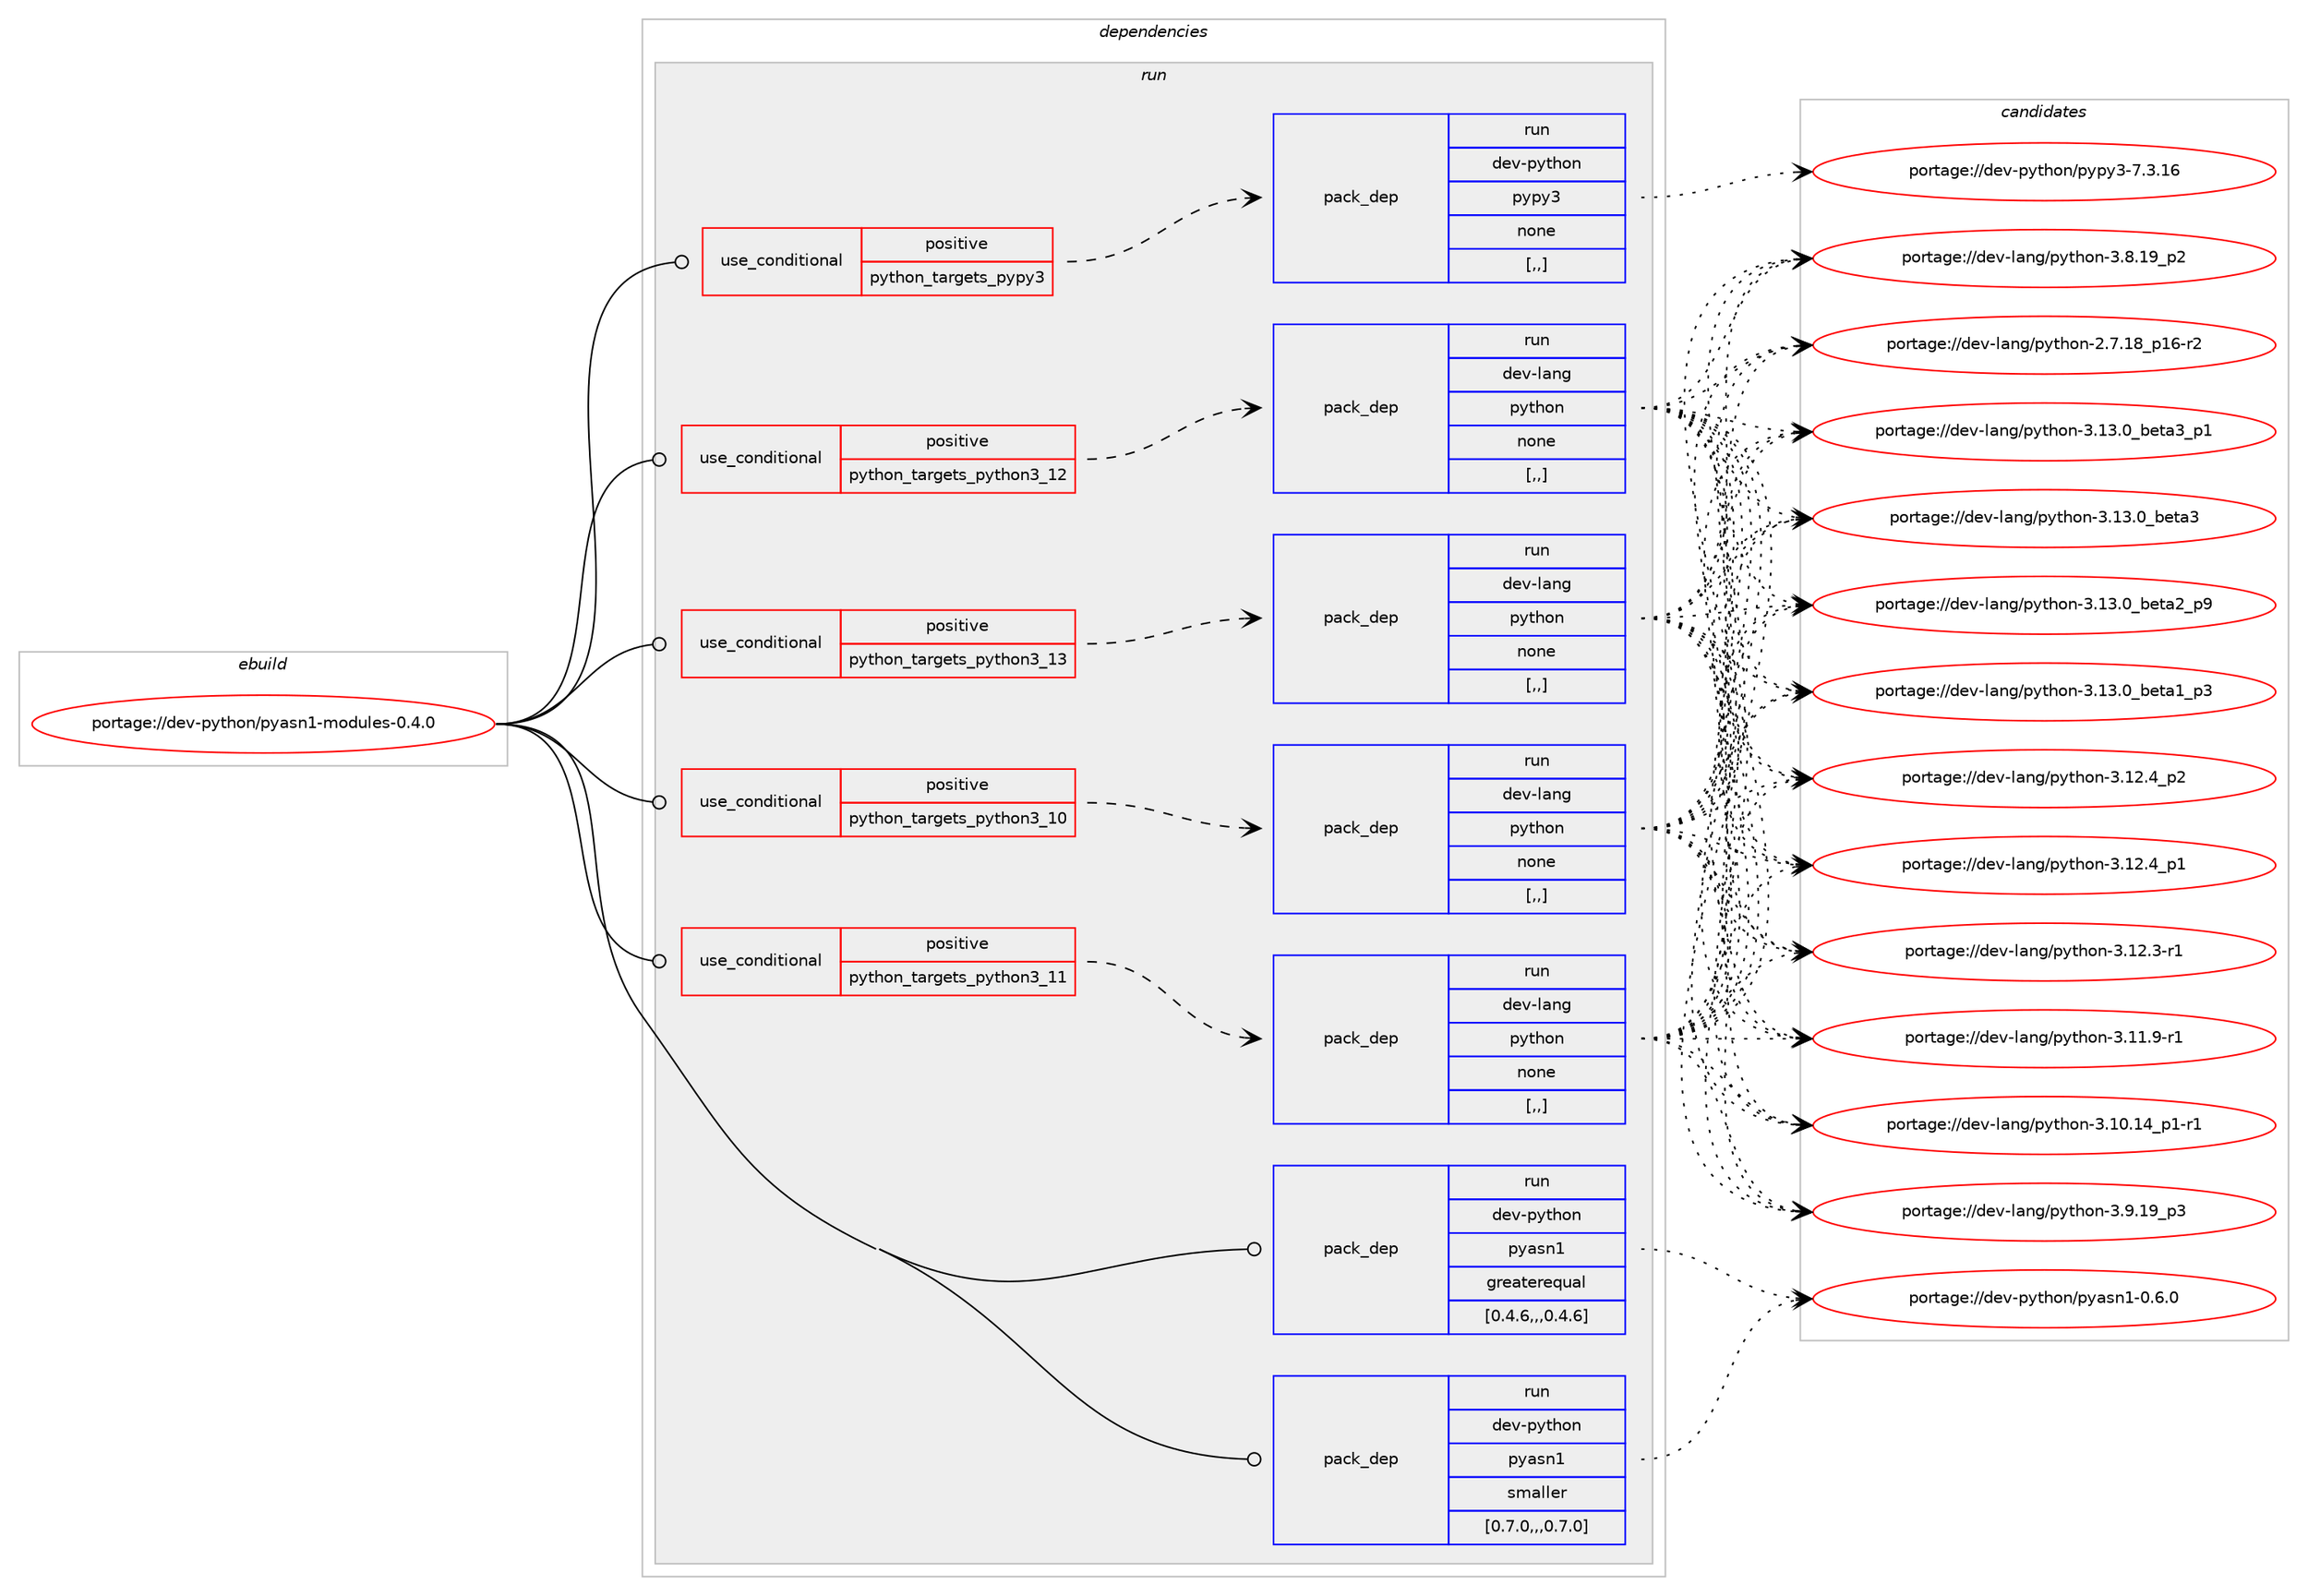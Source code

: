 digraph prolog {

# *************
# Graph options
# *************

newrank=true;
concentrate=true;
compound=true;
graph [rankdir=LR,fontname=Helvetica,fontsize=10,ranksep=1.5];#, ranksep=2.5, nodesep=0.2];
edge  [arrowhead=vee];
node  [fontname=Helvetica,fontsize=10];

# **********
# The ebuild
# **********

subgraph cluster_leftcol {
color=gray;
rank=same;
label=<<i>ebuild</i>>;
id [label="portage://dev-python/pyasn1-modules-0.4.0", color=red, width=4, href="../dev-python/pyasn1-modules-0.4.0.svg"];
}

# ****************
# The dependencies
# ****************

subgraph cluster_midcol {
color=gray;
label=<<i>dependencies</i>>;
subgraph cluster_compile {
fillcolor="#eeeeee";
style=filled;
label=<<i>compile</i>>;
}
subgraph cluster_compileandrun {
fillcolor="#eeeeee";
style=filled;
label=<<i>compile and run</i>>;
}
subgraph cluster_run {
fillcolor="#eeeeee";
style=filled;
label=<<i>run</i>>;
subgraph cond36198 {
dependency154666 [label=<<TABLE BORDER="0" CELLBORDER="1" CELLSPACING="0" CELLPADDING="4"><TR><TD ROWSPAN="3" CELLPADDING="10">use_conditional</TD></TR><TR><TD>positive</TD></TR><TR><TD>python_targets_pypy3</TD></TR></TABLE>>, shape=none, color=red];
subgraph pack117231 {
dependency154667 [label=<<TABLE BORDER="0" CELLBORDER="1" CELLSPACING="0" CELLPADDING="4" WIDTH="220"><TR><TD ROWSPAN="6" CELLPADDING="30">pack_dep</TD></TR><TR><TD WIDTH="110">run</TD></TR><TR><TD>dev-python</TD></TR><TR><TD>pypy3</TD></TR><TR><TD>none</TD></TR><TR><TD>[,,]</TD></TR></TABLE>>, shape=none, color=blue];
}
dependency154666:e -> dependency154667:w [weight=20,style="dashed",arrowhead="vee"];
}
id:e -> dependency154666:w [weight=20,style="solid",arrowhead="odot"];
subgraph cond36199 {
dependency154668 [label=<<TABLE BORDER="0" CELLBORDER="1" CELLSPACING="0" CELLPADDING="4"><TR><TD ROWSPAN="3" CELLPADDING="10">use_conditional</TD></TR><TR><TD>positive</TD></TR><TR><TD>python_targets_python3_10</TD></TR></TABLE>>, shape=none, color=red];
subgraph pack117232 {
dependency154669 [label=<<TABLE BORDER="0" CELLBORDER="1" CELLSPACING="0" CELLPADDING="4" WIDTH="220"><TR><TD ROWSPAN="6" CELLPADDING="30">pack_dep</TD></TR><TR><TD WIDTH="110">run</TD></TR><TR><TD>dev-lang</TD></TR><TR><TD>python</TD></TR><TR><TD>none</TD></TR><TR><TD>[,,]</TD></TR></TABLE>>, shape=none, color=blue];
}
dependency154668:e -> dependency154669:w [weight=20,style="dashed",arrowhead="vee"];
}
id:e -> dependency154668:w [weight=20,style="solid",arrowhead="odot"];
subgraph cond36200 {
dependency154670 [label=<<TABLE BORDER="0" CELLBORDER="1" CELLSPACING="0" CELLPADDING="4"><TR><TD ROWSPAN="3" CELLPADDING="10">use_conditional</TD></TR><TR><TD>positive</TD></TR><TR><TD>python_targets_python3_11</TD></TR></TABLE>>, shape=none, color=red];
subgraph pack117233 {
dependency154671 [label=<<TABLE BORDER="0" CELLBORDER="1" CELLSPACING="0" CELLPADDING="4" WIDTH="220"><TR><TD ROWSPAN="6" CELLPADDING="30">pack_dep</TD></TR><TR><TD WIDTH="110">run</TD></TR><TR><TD>dev-lang</TD></TR><TR><TD>python</TD></TR><TR><TD>none</TD></TR><TR><TD>[,,]</TD></TR></TABLE>>, shape=none, color=blue];
}
dependency154670:e -> dependency154671:w [weight=20,style="dashed",arrowhead="vee"];
}
id:e -> dependency154670:w [weight=20,style="solid",arrowhead="odot"];
subgraph cond36201 {
dependency154672 [label=<<TABLE BORDER="0" CELLBORDER="1" CELLSPACING="0" CELLPADDING="4"><TR><TD ROWSPAN="3" CELLPADDING="10">use_conditional</TD></TR><TR><TD>positive</TD></TR><TR><TD>python_targets_python3_12</TD></TR></TABLE>>, shape=none, color=red];
subgraph pack117234 {
dependency154673 [label=<<TABLE BORDER="0" CELLBORDER="1" CELLSPACING="0" CELLPADDING="4" WIDTH="220"><TR><TD ROWSPAN="6" CELLPADDING="30">pack_dep</TD></TR><TR><TD WIDTH="110">run</TD></TR><TR><TD>dev-lang</TD></TR><TR><TD>python</TD></TR><TR><TD>none</TD></TR><TR><TD>[,,]</TD></TR></TABLE>>, shape=none, color=blue];
}
dependency154672:e -> dependency154673:w [weight=20,style="dashed",arrowhead="vee"];
}
id:e -> dependency154672:w [weight=20,style="solid",arrowhead="odot"];
subgraph cond36202 {
dependency154674 [label=<<TABLE BORDER="0" CELLBORDER="1" CELLSPACING="0" CELLPADDING="4"><TR><TD ROWSPAN="3" CELLPADDING="10">use_conditional</TD></TR><TR><TD>positive</TD></TR><TR><TD>python_targets_python3_13</TD></TR></TABLE>>, shape=none, color=red];
subgraph pack117235 {
dependency154675 [label=<<TABLE BORDER="0" CELLBORDER="1" CELLSPACING="0" CELLPADDING="4" WIDTH="220"><TR><TD ROWSPAN="6" CELLPADDING="30">pack_dep</TD></TR><TR><TD WIDTH="110">run</TD></TR><TR><TD>dev-lang</TD></TR><TR><TD>python</TD></TR><TR><TD>none</TD></TR><TR><TD>[,,]</TD></TR></TABLE>>, shape=none, color=blue];
}
dependency154674:e -> dependency154675:w [weight=20,style="dashed",arrowhead="vee"];
}
id:e -> dependency154674:w [weight=20,style="solid",arrowhead="odot"];
subgraph pack117236 {
dependency154676 [label=<<TABLE BORDER="0" CELLBORDER="1" CELLSPACING="0" CELLPADDING="4" WIDTH="220"><TR><TD ROWSPAN="6" CELLPADDING="30">pack_dep</TD></TR><TR><TD WIDTH="110">run</TD></TR><TR><TD>dev-python</TD></TR><TR><TD>pyasn1</TD></TR><TR><TD>greaterequal</TD></TR><TR><TD>[0.4.6,,,0.4.6]</TD></TR></TABLE>>, shape=none, color=blue];
}
id:e -> dependency154676:w [weight=20,style="solid",arrowhead="odot"];
subgraph pack117237 {
dependency154677 [label=<<TABLE BORDER="0" CELLBORDER="1" CELLSPACING="0" CELLPADDING="4" WIDTH="220"><TR><TD ROWSPAN="6" CELLPADDING="30">pack_dep</TD></TR><TR><TD WIDTH="110">run</TD></TR><TR><TD>dev-python</TD></TR><TR><TD>pyasn1</TD></TR><TR><TD>smaller</TD></TR><TR><TD>[0.7.0,,,0.7.0]</TD></TR></TABLE>>, shape=none, color=blue];
}
id:e -> dependency154677:w [weight=20,style="solid",arrowhead="odot"];
}
}

# **************
# The candidates
# **************

subgraph cluster_choices {
rank=same;
color=gray;
label=<<i>candidates</i>>;

subgraph choice117231 {
color=black;
nodesep=1;
choice10010111845112121116104111110471121211121215145554651464954 [label="portage://dev-python/pypy3-7.3.16", color=red, width=4,href="../dev-python/pypy3-7.3.16.svg"];
dependency154667:e -> choice10010111845112121116104111110471121211121215145554651464954:w [style=dotted,weight="100"];
}
subgraph choice117232 {
color=black;
nodesep=1;
choice10010111845108971101034711212111610411111045514649514648959810111697519511249 [label="portage://dev-lang/python-3.13.0_beta3_p1", color=red, width=4,href="../dev-lang/python-3.13.0_beta3_p1.svg"];
choice1001011184510897110103471121211161041111104551464951464895981011169751 [label="portage://dev-lang/python-3.13.0_beta3", color=red, width=4,href="../dev-lang/python-3.13.0_beta3.svg"];
choice10010111845108971101034711212111610411111045514649514648959810111697509511257 [label="portage://dev-lang/python-3.13.0_beta2_p9", color=red, width=4,href="../dev-lang/python-3.13.0_beta2_p9.svg"];
choice10010111845108971101034711212111610411111045514649514648959810111697499511251 [label="portage://dev-lang/python-3.13.0_beta1_p3", color=red, width=4,href="../dev-lang/python-3.13.0_beta1_p3.svg"];
choice100101118451089711010347112121116104111110455146495046529511250 [label="portage://dev-lang/python-3.12.4_p2", color=red, width=4,href="../dev-lang/python-3.12.4_p2.svg"];
choice100101118451089711010347112121116104111110455146495046529511249 [label="portage://dev-lang/python-3.12.4_p1", color=red, width=4,href="../dev-lang/python-3.12.4_p1.svg"];
choice100101118451089711010347112121116104111110455146495046514511449 [label="portage://dev-lang/python-3.12.3-r1", color=red, width=4,href="../dev-lang/python-3.12.3-r1.svg"];
choice100101118451089711010347112121116104111110455146494946574511449 [label="portage://dev-lang/python-3.11.9-r1", color=red, width=4,href="../dev-lang/python-3.11.9-r1.svg"];
choice100101118451089711010347112121116104111110455146494846495295112494511449 [label="portage://dev-lang/python-3.10.14_p1-r1", color=red, width=4,href="../dev-lang/python-3.10.14_p1-r1.svg"];
choice100101118451089711010347112121116104111110455146574649579511251 [label="portage://dev-lang/python-3.9.19_p3", color=red, width=4,href="../dev-lang/python-3.9.19_p3.svg"];
choice100101118451089711010347112121116104111110455146564649579511250 [label="portage://dev-lang/python-3.8.19_p2", color=red, width=4,href="../dev-lang/python-3.8.19_p2.svg"];
choice100101118451089711010347112121116104111110455046554649569511249544511450 [label="portage://dev-lang/python-2.7.18_p16-r2", color=red, width=4,href="../dev-lang/python-2.7.18_p16-r2.svg"];
dependency154669:e -> choice10010111845108971101034711212111610411111045514649514648959810111697519511249:w [style=dotted,weight="100"];
dependency154669:e -> choice1001011184510897110103471121211161041111104551464951464895981011169751:w [style=dotted,weight="100"];
dependency154669:e -> choice10010111845108971101034711212111610411111045514649514648959810111697509511257:w [style=dotted,weight="100"];
dependency154669:e -> choice10010111845108971101034711212111610411111045514649514648959810111697499511251:w [style=dotted,weight="100"];
dependency154669:e -> choice100101118451089711010347112121116104111110455146495046529511250:w [style=dotted,weight="100"];
dependency154669:e -> choice100101118451089711010347112121116104111110455146495046529511249:w [style=dotted,weight="100"];
dependency154669:e -> choice100101118451089711010347112121116104111110455146495046514511449:w [style=dotted,weight="100"];
dependency154669:e -> choice100101118451089711010347112121116104111110455146494946574511449:w [style=dotted,weight="100"];
dependency154669:e -> choice100101118451089711010347112121116104111110455146494846495295112494511449:w [style=dotted,weight="100"];
dependency154669:e -> choice100101118451089711010347112121116104111110455146574649579511251:w [style=dotted,weight="100"];
dependency154669:e -> choice100101118451089711010347112121116104111110455146564649579511250:w [style=dotted,weight="100"];
dependency154669:e -> choice100101118451089711010347112121116104111110455046554649569511249544511450:w [style=dotted,weight="100"];
}
subgraph choice117233 {
color=black;
nodesep=1;
choice10010111845108971101034711212111610411111045514649514648959810111697519511249 [label="portage://dev-lang/python-3.13.0_beta3_p1", color=red, width=4,href="../dev-lang/python-3.13.0_beta3_p1.svg"];
choice1001011184510897110103471121211161041111104551464951464895981011169751 [label="portage://dev-lang/python-3.13.0_beta3", color=red, width=4,href="../dev-lang/python-3.13.0_beta3.svg"];
choice10010111845108971101034711212111610411111045514649514648959810111697509511257 [label="portage://dev-lang/python-3.13.0_beta2_p9", color=red, width=4,href="../dev-lang/python-3.13.0_beta2_p9.svg"];
choice10010111845108971101034711212111610411111045514649514648959810111697499511251 [label="portage://dev-lang/python-3.13.0_beta1_p3", color=red, width=4,href="../dev-lang/python-3.13.0_beta1_p3.svg"];
choice100101118451089711010347112121116104111110455146495046529511250 [label="portage://dev-lang/python-3.12.4_p2", color=red, width=4,href="../dev-lang/python-3.12.4_p2.svg"];
choice100101118451089711010347112121116104111110455146495046529511249 [label="portage://dev-lang/python-3.12.4_p1", color=red, width=4,href="../dev-lang/python-3.12.4_p1.svg"];
choice100101118451089711010347112121116104111110455146495046514511449 [label="portage://dev-lang/python-3.12.3-r1", color=red, width=4,href="../dev-lang/python-3.12.3-r1.svg"];
choice100101118451089711010347112121116104111110455146494946574511449 [label="portage://dev-lang/python-3.11.9-r1", color=red, width=4,href="../dev-lang/python-3.11.9-r1.svg"];
choice100101118451089711010347112121116104111110455146494846495295112494511449 [label="portage://dev-lang/python-3.10.14_p1-r1", color=red, width=4,href="../dev-lang/python-3.10.14_p1-r1.svg"];
choice100101118451089711010347112121116104111110455146574649579511251 [label="portage://dev-lang/python-3.9.19_p3", color=red, width=4,href="../dev-lang/python-3.9.19_p3.svg"];
choice100101118451089711010347112121116104111110455146564649579511250 [label="portage://dev-lang/python-3.8.19_p2", color=red, width=4,href="../dev-lang/python-3.8.19_p2.svg"];
choice100101118451089711010347112121116104111110455046554649569511249544511450 [label="portage://dev-lang/python-2.7.18_p16-r2", color=red, width=4,href="../dev-lang/python-2.7.18_p16-r2.svg"];
dependency154671:e -> choice10010111845108971101034711212111610411111045514649514648959810111697519511249:w [style=dotted,weight="100"];
dependency154671:e -> choice1001011184510897110103471121211161041111104551464951464895981011169751:w [style=dotted,weight="100"];
dependency154671:e -> choice10010111845108971101034711212111610411111045514649514648959810111697509511257:w [style=dotted,weight="100"];
dependency154671:e -> choice10010111845108971101034711212111610411111045514649514648959810111697499511251:w [style=dotted,weight="100"];
dependency154671:e -> choice100101118451089711010347112121116104111110455146495046529511250:w [style=dotted,weight="100"];
dependency154671:e -> choice100101118451089711010347112121116104111110455146495046529511249:w [style=dotted,weight="100"];
dependency154671:e -> choice100101118451089711010347112121116104111110455146495046514511449:w [style=dotted,weight="100"];
dependency154671:e -> choice100101118451089711010347112121116104111110455146494946574511449:w [style=dotted,weight="100"];
dependency154671:e -> choice100101118451089711010347112121116104111110455146494846495295112494511449:w [style=dotted,weight="100"];
dependency154671:e -> choice100101118451089711010347112121116104111110455146574649579511251:w [style=dotted,weight="100"];
dependency154671:e -> choice100101118451089711010347112121116104111110455146564649579511250:w [style=dotted,weight="100"];
dependency154671:e -> choice100101118451089711010347112121116104111110455046554649569511249544511450:w [style=dotted,weight="100"];
}
subgraph choice117234 {
color=black;
nodesep=1;
choice10010111845108971101034711212111610411111045514649514648959810111697519511249 [label="portage://dev-lang/python-3.13.0_beta3_p1", color=red, width=4,href="../dev-lang/python-3.13.0_beta3_p1.svg"];
choice1001011184510897110103471121211161041111104551464951464895981011169751 [label="portage://dev-lang/python-3.13.0_beta3", color=red, width=4,href="../dev-lang/python-3.13.0_beta3.svg"];
choice10010111845108971101034711212111610411111045514649514648959810111697509511257 [label="portage://dev-lang/python-3.13.0_beta2_p9", color=red, width=4,href="../dev-lang/python-3.13.0_beta2_p9.svg"];
choice10010111845108971101034711212111610411111045514649514648959810111697499511251 [label="portage://dev-lang/python-3.13.0_beta1_p3", color=red, width=4,href="../dev-lang/python-3.13.0_beta1_p3.svg"];
choice100101118451089711010347112121116104111110455146495046529511250 [label="portage://dev-lang/python-3.12.4_p2", color=red, width=4,href="../dev-lang/python-3.12.4_p2.svg"];
choice100101118451089711010347112121116104111110455146495046529511249 [label="portage://dev-lang/python-3.12.4_p1", color=red, width=4,href="../dev-lang/python-3.12.4_p1.svg"];
choice100101118451089711010347112121116104111110455146495046514511449 [label="portage://dev-lang/python-3.12.3-r1", color=red, width=4,href="../dev-lang/python-3.12.3-r1.svg"];
choice100101118451089711010347112121116104111110455146494946574511449 [label="portage://dev-lang/python-3.11.9-r1", color=red, width=4,href="../dev-lang/python-3.11.9-r1.svg"];
choice100101118451089711010347112121116104111110455146494846495295112494511449 [label="portage://dev-lang/python-3.10.14_p1-r1", color=red, width=4,href="../dev-lang/python-3.10.14_p1-r1.svg"];
choice100101118451089711010347112121116104111110455146574649579511251 [label="portage://dev-lang/python-3.9.19_p3", color=red, width=4,href="../dev-lang/python-3.9.19_p3.svg"];
choice100101118451089711010347112121116104111110455146564649579511250 [label="portage://dev-lang/python-3.8.19_p2", color=red, width=4,href="../dev-lang/python-3.8.19_p2.svg"];
choice100101118451089711010347112121116104111110455046554649569511249544511450 [label="portage://dev-lang/python-2.7.18_p16-r2", color=red, width=4,href="../dev-lang/python-2.7.18_p16-r2.svg"];
dependency154673:e -> choice10010111845108971101034711212111610411111045514649514648959810111697519511249:w [style=dotted,weight="100"];
dependency154673:e -> choice1001011184510897110103471121211161041111104551464951464895981011169751:w [style=dotted,weight="100"];
dependency154673:e -> choice10010111845108971101034711212111610411111045514649514648959810111697509511257:w [style=dotted,weight="100"];
dependency154673:e -> choice10010111845108971101034711212111610411111045514649514648959810111697499511251:w [style=dotted,weight="100"];
dependency154673:e -> choice100101118451089711010347112121116104111110455146495046529511250:w [style=dotted,weight="100"];
dependency154673:e -> choice100101118451089711010347112121116104111110455146495046529511249:w [style=dotted,weight="100"];
dependency154673:e -> choice100101118451089711010347112121116104111110455146495046514511449:w [style=dotted,weight="100"];
dependency154673:e -> choice100101118451089711010347112121116104111110455146494946574511449:w [style=dotted,weight="100"];
dependency154673:e -> choice100101118451089711010347112121116104111110455146494846495295112494511449:w [style=dotted,weight="100"];
dependency154673:e -> choice100101118451089711010347112121116104111110455146574649579511251:w [style=dotted,weight="100"];
dependency154673:e -> choice100101118451089711010347112121116104111110455146564649579511250:w [style=dotted,weight="100"];
dependency154673:e -> choice100101118451089711010347112121116104111110455046554649569511249544511450:w [style=dotted,weight="100"];
}
subgraph choice117235 {
color=black;
nodesep=1;
choice10010111845108971101034711212111610411111045514649514648959810111697519511249 [label="portage://dev-lang/python-3.13.0_beta3_p1", color=red, width=4,href="../dev-lang/python-3.13.0_beta3_p1.svg"];
choice1001011184510897110103471121211161041111104551464951464895981011169751 [label="portage://dev-lang/python-3.13.0_beta3", color=red, width=4,href="../dev-lang/python-3.13.0_beta3.svg"];
choice10010111845108971101034711212111610411111045514649514648959810111697509511257 [label="portage://dev-lang/python-3.13.0_beta2_p9", color=red, width=4,href="../dev-lang/python-3.13.0_beta2_p9.svg"];
choice10010111845108971101034711212111610411111045514649514648959810111697499511251 [label="portage://dev-lang/python-3.13.0_beta1_p3", color=red, width=4,href="../dev-lang/python-3.13.0_beta1_p3.svg"];
choice100101118451089711010347112121116104111110455146495046529511250 [label="portage://dev-lang/python-3.12.4_p2", color=red, width=4,href="../dev-lang/python-3.12.4_p2.svg"];
choice100101118451089711010347112121116104111110455146495046529511249 [label="portage://dev-lang/python-3.12.4_p1", color=red, width=4,href="../dev-lang/python-3.12.4_p1.svg"];
choice100101118451089711010347112121116104111110455146495046514511449 [label="portage://dev-lang/python-3.12.3-r1", color=red, width=4,href="../dev-lang/python-3.12.3-r1.svg"];
choice100101118451089711010347112121116104111110455146494946574511449 [label="portage://dev-lang/python-3.11.9-r1", color=red, width=4,href="../dev-lang/python-3.11.9-r1.svg"];
choice100101118451089711010347112121116104111110455146494846495295112494511449 [label="portage://dev-lang/python-3.10.14_p1-r1", color=red, width=4,href="../dev-lang/python-3.10.14_p1-r1.svg"];
choice100101118451089711010347112121116104111110455146574649579511251 [label="portage://dev-lang/python-3.9.19_p3", color=red, width=4,href="../dev-lang/python-3.9.19_p3.svg"];
choice100101118451089711010347112121116104111110455146564649579511250 [label="portage://dev-lang/python-3.8.19_p2", color=red, width=4,href="../dev-lang/python-3.8.19_p2.svg"];
choice100101118451089711010347112121116104111110455046554649569511249544511450 [label="portage://dev-lang/python-2.7.18_p16-r2", color=red, width=4,href="../dev-lang/python-2.7.18_p16-r2.svg"];
dependency154675:e -> choice10010111845108971101034711212111610411111045514649514648959810111697519511249:w [style=dotted,weight="100"];
dependency154675:e -> choice1001011184510897110103471121211161041111104551464951464895981011169751:w [style=dotted,weight="100"];
dependency154675:e -> choice10010111845108971101034711212111610411111045514649514648959810111697509511257:w [style=dotted,weight="100"];
dependency154675:e -> choice10010111845108971101034711212111610411111045514649514648959810111697499511251:w [style=dotted,weight="100"];
dependency154675:e -> choice100101118451089711010347112121116104111110455146495046529511250:w [style=dotted,weight="100"];
dependency154675:e -> choice100101118451089711010347112121116104111110455146495046529511249:w [style=dotted,weight="100"];
dependency154675:e -> choice100101118451089711010347112121116104111110455146495046514511449:w [style=dotted,weight="100"];
dependency154675:e -> choice100101118451089711010347112121116104111110455146494946574511449:w [style=dotted,weight="100"];
dependency154675:e -> choice100101118451089711010347112121116104111110455146494846495295112494511449:w [style=dotted,weight="100"];
dependency154675:e -> choice100101118451089711010347112121116104111110455146574649579511251:w [style=dotted,weight="100"];
dependency154675:e -> choice100101118451089711010347112121116104111110455146564649579511250:w [style=dotted,weight="100"];
dependency154675:e -> choice100101118451089711010347112121116104111110455046554649569511249544511450:w [style=dotted,weight="100"];
}
subgraph choice117236 {
color=black;
nodesep=1;
choice10010111845112121116104111110471121219711511049454846544648 [label="portage://dev-python/pyasn1-0.6.0", color=red, width=4,href="../dev-python/pyasn1-0.6.0.svg"];
dependency154676:e -> choice10010111845112121116104111110471121219711511049454846544648:w [style=dotted,weight="100"];
}
subgraph choice117237 {
color=black;
nodesep=1;
choice10010111845112121116104111110471121219711511049454846544648 [label="portage://dev-python/pyasn1-0.6.0", color=red, width=4,href="../dev-python/pyasn1-0.6.0.svg"];
dependency154677:e -> choice10010111845112121116104111110471121219711511049454846544648:w [style=dotted,weight="100"];
}
}

}
